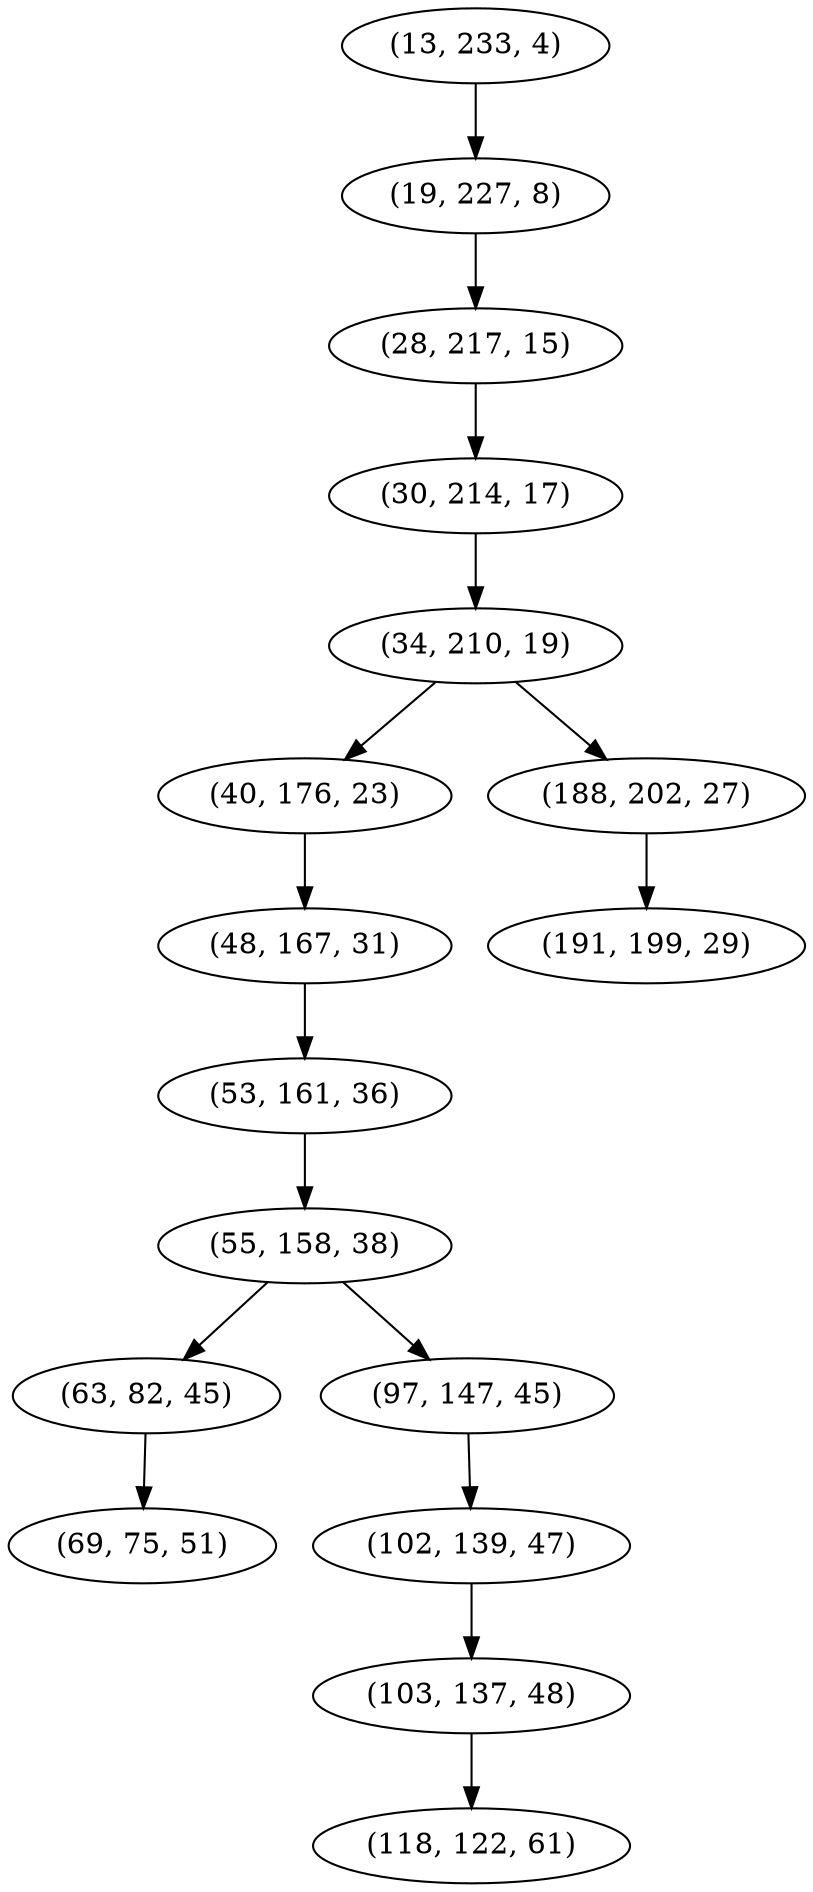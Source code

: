 digraph tree {
    "(13, 233, 4)";
    "(19, 227, 8)";
    "(28, 217, 15)";
    "(30, 214, 17)";
    "(34, 210, 19)";
    "(40, 176, 23)";
    "(48, 167, 31)";
    "(53, 161, 36)";
    "(55, 158, 38)";
    "(63, 82, 45)";
    "(69, 75, 51)";
    "(97, 147, 45)";
    "(102, 139, 47)";
    "(103, 137, 48)";
    "(118, 122, 61)";
    "(188, 202, 27)";
    "(191, 199, 29)";
    "(13, 233, 4)" -> "(19, 227, 8)";
    "(19, 227, 8)" -> "(28, 217, 15)";
    "(28, 217, 15)" -> "(30, 214, 17)";
    "(30, 214, 17)" -> "(34, 210, 19)";
    "(34, 210, 19)" -> "(40, 176, 23)";
    "(34, 210, 19)" -> "(188, 202, 27)";
    "(40, 176, 23)" -> "(48, 167, 31)";
    "(48, 167, 31)" -> "(53, 161, 36)";
    "(53, 161, 36)" -> "(55, 158, 38)";
    "(55, 158, 38)" -> "(63, 82, 45)";
    "(55, 158, 38)" -> "(97, 147, 45)";
    "(63, 82, 45)" -> "(69, 75, 51)";
    "(97, 147, 45)" -> "(102, 139, 47)";
    "(102, 139, 47)" -> "(103, 137, 48)";
    "(103, 137, 48)" -> "(118, 122, 61)";
    "(188, 202, 27)" -> "(191, 199, 29)";
}
